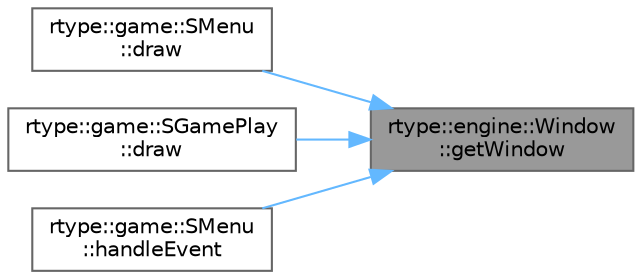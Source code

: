digraph "rtype::engine::Window::getWindow"
{
 // LATEX_PDF_SIZE
  bgcolor="transparent";
  edge [fontname=Helvetica,fontsize=10,labelfontname=Helvetica,labelfontsize=10];
  node [fontname=Helvetica,fontsize=10,shape=box,height=0.2,width=0.4];
  rankdir="RL";
  Node1 [label="rtype::engine::Window\l::getWindow",height=0.2,width=0.4,color="gray40", fillcolor="grey60", style="filled", fontcolor="black",tooltip="Function to render a window."];
  Node1 -> Node2 [dir="back",color="steelblue1",style="solid"];
  Node2 [label="rtype::game::SMenu\l::draw",height=0.2,width=0.4,color="grey40", fillcolor="white", style="filled",URL="$classrtype_1_1game_1_1SMenu.html#a1ea070b901d6eeab9ca5b05587960fa8",tooltip="Draw the game state."];
  Node1 -> Node3 [dir="back",color="steelblue1",style="solid"];
  Node3 [label="rtype::game::SGamePlay\l::draw",height=0.2,width=0.4,color="grey40", fillcolor="white", style="filled",URL="$classrtype_1_1game_1_1SGamePlay.html#af5319ffc9888cf513ca2e77753208f39",tooltip="Draw on the window."];
  Node1 -> Node4 [dir="back",color="steelblue1",style="solid"];
  Node4 [label="rtype::game::SMenu\l::handleEvent",height=0.2,width=0.4,color="grey40", fillcolor="white", style="filled",URL="$classrtype_1_1game_1_1SMenu.html#a6d21f8711f8bbba96d23fe106747b5db",tooltip="handle input events"];
}

